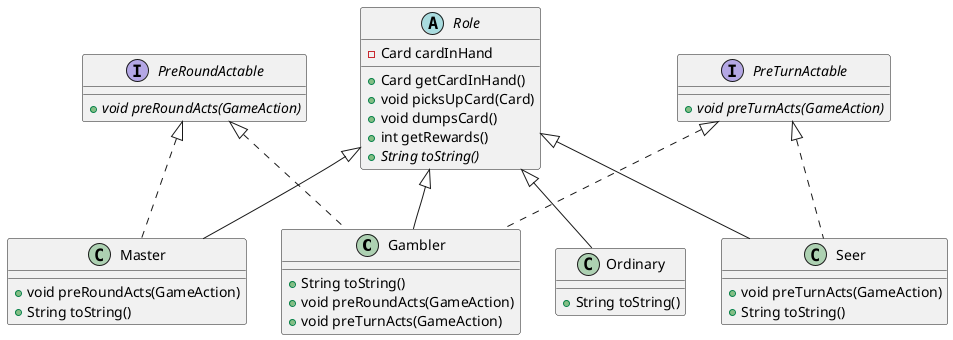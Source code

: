 @startuml
class Gambler {
+ String toString()
+ void preRoundActs(GameAction)
+ void preTurnActs(GameAction)
}
class Master {
+ void preRoundActs(GameAction)
+ String toString()
}
class Ordinary {
+ String toString()
}
interface PreRoundActable {
+ {abstract}void preRoundActs(GameAction)
}
abstract class Role {
- Card cardInHand
+ Card getCardInHand()
+ void picksUpCard(Card)
+ void dumpsCard()
+ int getRewards()
+ {abstract}String toString()
}
class Seer {
+ void preTurnActs(GameAction)
+ String toString()
}
interface PreTurnActable {
+ {abstract}void preTurnActs(GameAction)
}


PreTurnActable <|.. Gambler
PreRoundActable <|.. Gambler
Role <|-- Gambler
PreRoundActable <|.. Master
Role <|-- Master
Role <|-- Ordinary
PreTurnActable <|.. Seer
Role <|-- Seer
@enduml